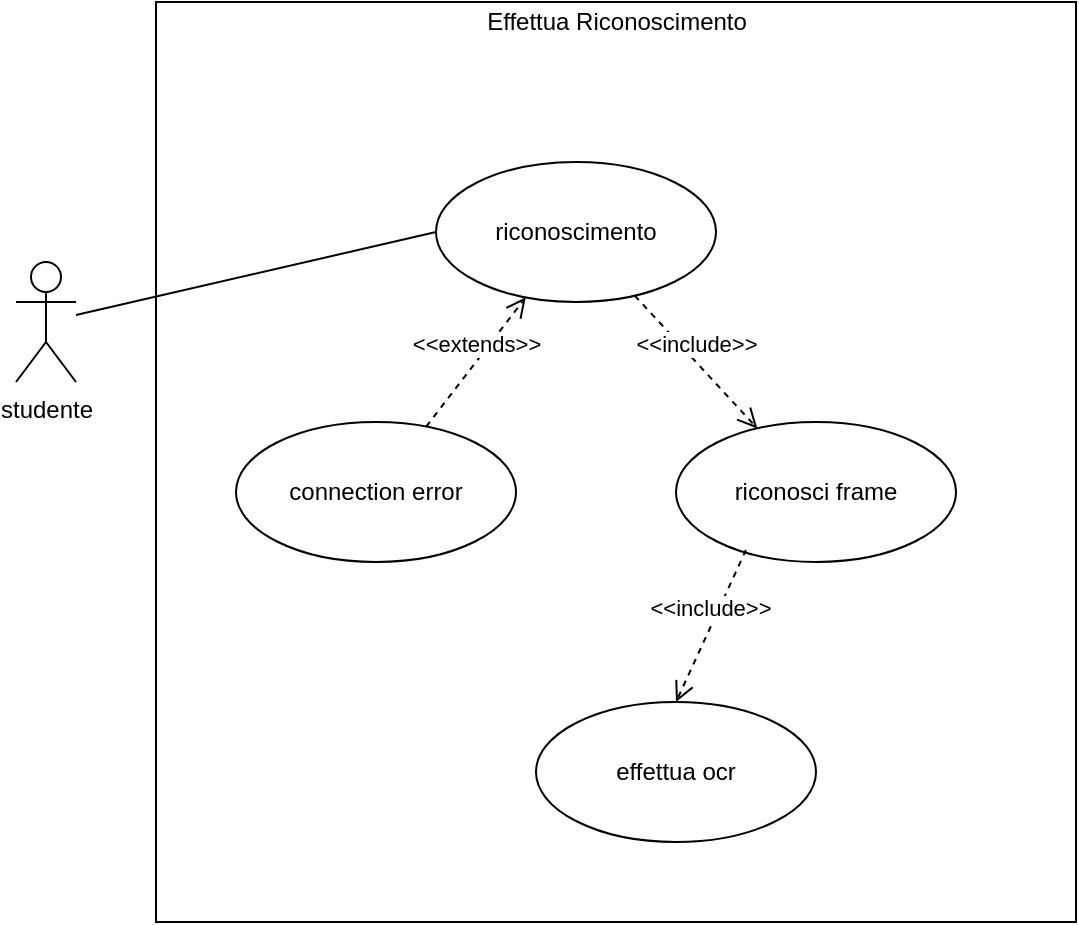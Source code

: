 <mxfile version="13.3.9" type="device"><diagram id="NbdFOutDYqCmgfJctXLl" name="Page-1"><mxGraphModel dx="946" dy="522" grid="1" gridSize="10" guides="1" tooltips="1" connect="1" arrows="1" fold="1" page="1" pageScale="1" pageWidth="827" pageHeight="1169" math="0" shadow="0"><root><mxCell id="0"/><mxCell id="1" parent="0"/><mxCell id="YzTl1A91rvxZ3YDFhJAE-12" value="" style="whiteSpace=wrap;html=1;aspect=fixed;" vertex="1" parent="1"><mxGeometry x="120" y="120" width="460" height="460" as="geometry"/></mxCell><mxCell id="YzTl1A91rvxZ3YDFhJAE-1" value="riconoscimento" style="ellipse;whiteSpace=wrap;html=1;" vertex="1" parent="1"><mxGeometry x="260" y="200" width="140" height="70" as="geometry"/></mxCell><mxCell id="YzTl1A91rvxZ3YDFhJAE-4" value="&amp;lt;&amp;lt;extends&amp;gt;&amp;gt;" style="html=1;verticalAlign=bottom;endArrow=open;dashed=1;endSize=8;" edge="1" parent="1" source="YzTl1A91rvxZ3YDFhJAE-6" target="YzTl1A91rvxZ3YDFhJAE-1"><mxGeometry relative="1" as="geometry"><mxPoint x="250" y="330" as="sourcePoint"/><mxPoint x="260" y="330" as="targetPoint"/></mxGeometry></mxCell><mxCell id="YzTl1A91rvxZ3YDFhJAE-5" value="riconosci frame" style="ellipse;whiteSpace=wrap;html=1;" vertex="1" parent="1"><mxGeometry x="380" y="330" width="140" height="70" as="geometry"/></mxCell><mxCell id="YzTl1A91rvxZ3YDFhJAE-6" value="connection error" style="ellipse;whiteSpace=wrap;html=1;" vertex="1" parent="1"><mxGeometry x="160" y="330" width="140" height="70" as="geometry"/></mxCell><mxCell id="YzTl1A91rvxZ3YDFhJAE-8" value="effettua ocr" style="ellipse;whiteSpace=wrap;html=1;" vertex="1" parent="1"><mxGeometry x="310" y="470" width="140" height="70" as="geometry"/></mxCell><mxCell id="YzTl1A91rvxZ3YDFhJAE-9" value="studente" style="shape=umlActor;verticalLabelPosition=bottom;verticalAlign=top;html=1;" vertex="1" parent="1"><mxGeometry x="50" y="250" width="30" height="60" as="geometry"/></mxCell><mxCell id="YzTl1A91rvxZ3YDFhJAE-11" value="" style="endArrow=none;html=1;entryX=0;entryY=0.5;entryDx=0;entryDy=0;" edge="1" parent="1" source="YzTl1A91rvxZ3YDFhJAE-9" target="YzTl1A91rvxZ3YDFhJAE-1"><mxGeometry width="50" height="50" relative="1" as="geometry"><mxPoint x="100" y="270" as="sourcePoint"/><mxPoint x="150" y="220" as="targetPoint"/></mxGeometry></mxCell><mxCell id="YzTl1A91rvxZ3YDFhJAE-13" value="Effettua Riconoscimento" style="text;html=1;align=center;verticalAlign=middle;resizable=0;points=[];autosize=1;" vertex="1" parent="1"><mxGeometry x="275" y="120" width="150" height="20" as="geometry"/></mxCell><mxCell id="YzTl1A91rvxZ3YDFhJAE-14" value="&amp;lt;&amp;lt;include&amp;gt;&amp;gt;" style="html=1;verticalAlign=bottom;endArrow=open;dashed=1;endSize=8;exitX=0.25;exitY=0.914;exitDx=0;exitDy=0;exitPerimeter=0;entryX=0.5;entryY=0;entryDx=0;entryDy=0;" edge="1" parent="1" source="YzTl1A91rvxZ3YDFhJAE-5" target="YzTl1A91rvxZ3YDFhJAE-8"><mxGeometry relative="1" as="geometry"><mxPoint x="410" y="430" as="sourcePoint"/><mxPoint x="330" y="430" as="targetPoint"/></mxGeometry></mxCell><mxCell id="YzTl1A91rvxZ3YDFhJAE-15" value="&amp;lt;&amp;lt;include&amp;gt;&amp;gt;" style="html=1;verticalAlign=bottom;endArrow=open;dashed=1;endSize=8;" edge="1" parent="1" source="YzTl1A91rvxZ3YDFhJAE-1" target="YzTl1A91rvxZ3YDFhJAE-5"><mxGeometry relative="1" as="geometry"><mxPoint x="500" y="300" as="sourcePoint"/><mxPoint x="420" y="300" as="targetPoint"/></mxGeometry></mxCell></root></mxGraphModel></diagram></mxfile>